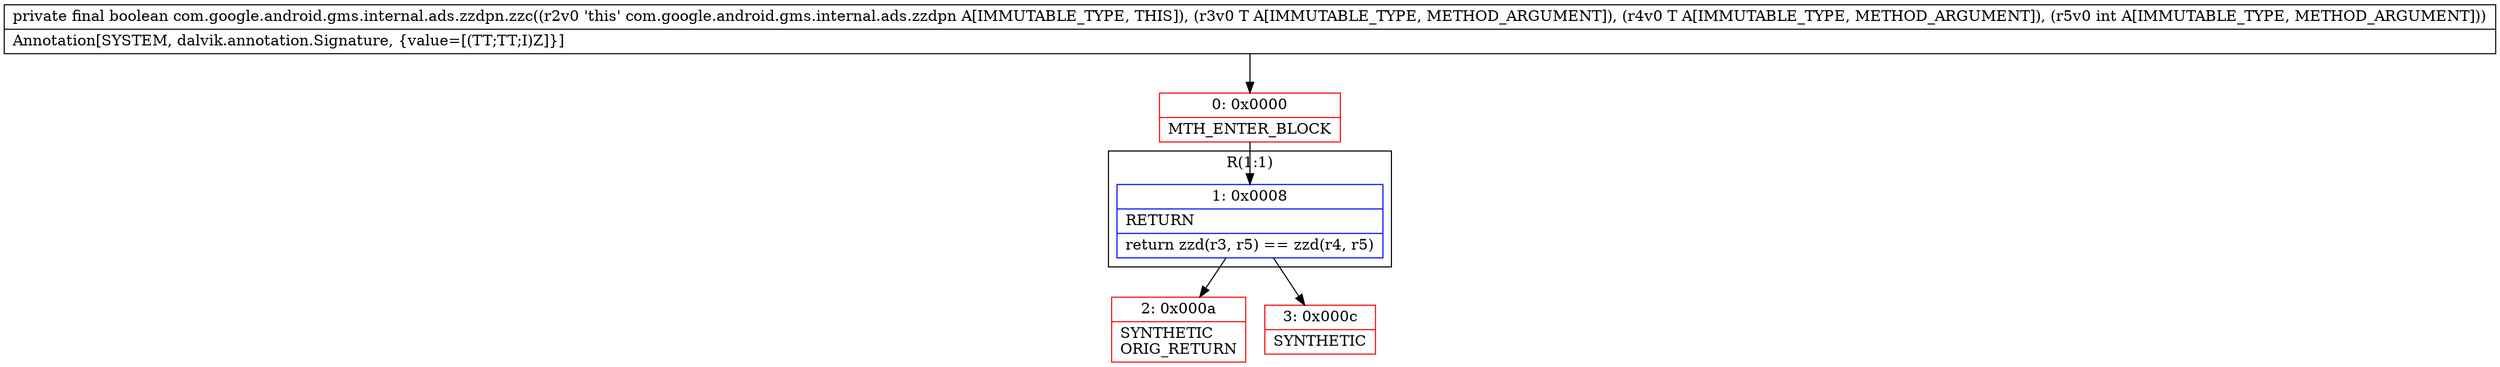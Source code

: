 digraph "CFG forcom.google.android.gms.internal.ads.zzdpn.zzc(Ljava\/lang\/Object;Ljava\/lang\/Object;I)Z" {
subgraph cluster_Region_1391078767 {
label = "R(1:1)";
node [shape=record,color=blue];
Node_1 [shape=record,label="{1\:\ 0x0008|RETURN\l|return zzd(r3, r5) == zzd(r4, r5)\l}"];
}
Node_0 [shape=record,color=red,label="{0\:\ 0x0000|MTH_ENTER_BLOCK\l}"];
Node_2 [shape=record,color=red,label="{2\:\ 0x000a|SYNTHETIC\lORIG_RETURN\l}"];
Node_3 [shape=record,color=red,label="{3\:\ 0x000c|SYNTHETIC\l}"];
MethodNode[shape=record,label="{private final boolean com.google.android.gms.internal.ads.zzdpn.zzc((r2v0 'this' com.google.android.gms.internal.ads.zzdpn A[IMMUTABLE_TYPE, THIS]), (r3v0 T A[IMMUTABLE_TYPE, METHOD_ARGUMENT]), (r4v0 T A[IMMUTABLE_TYPE, METHOD_ARGUMENT]), (r5v0 int A[IMMUTABLE_TYPE, METHOD_ARGUMENT]))  | Annotation[SYSTEM, dalvik.annotation.Signature, \{value=[(TT;TT;I)Z]\}]\l}"];
MethodNode -> Node_0;
Node_1 -> Node_2;
Node_1 -> Node_3;
Node_0 -> Node_1;
}

